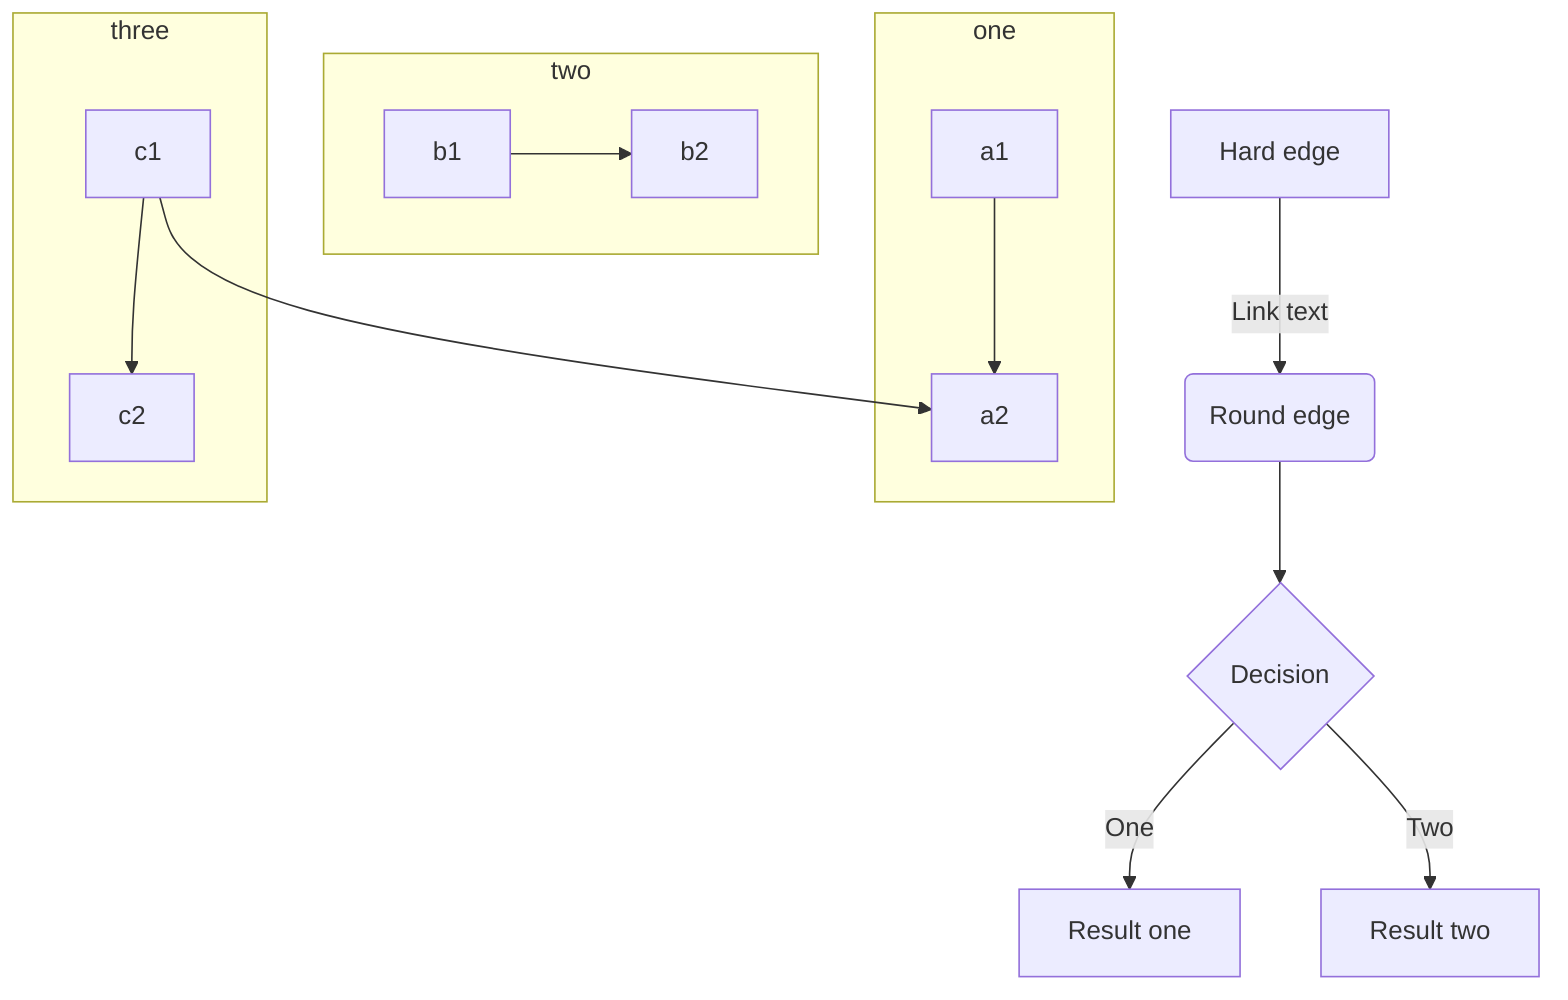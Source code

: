 %% Subgraph example
 graph TB
         subgraph one
         a1-->a2
         end
         subgraph two
         b1-->b2
         end
         subgraph three
         c1-->c2
         end
         c1-->a2

         A[Hard edge] -->|Link text| B(Round edge)
    B --> C{Decision}
    C -->|One| D[Result one]
    C -->|Two| E[Result two]